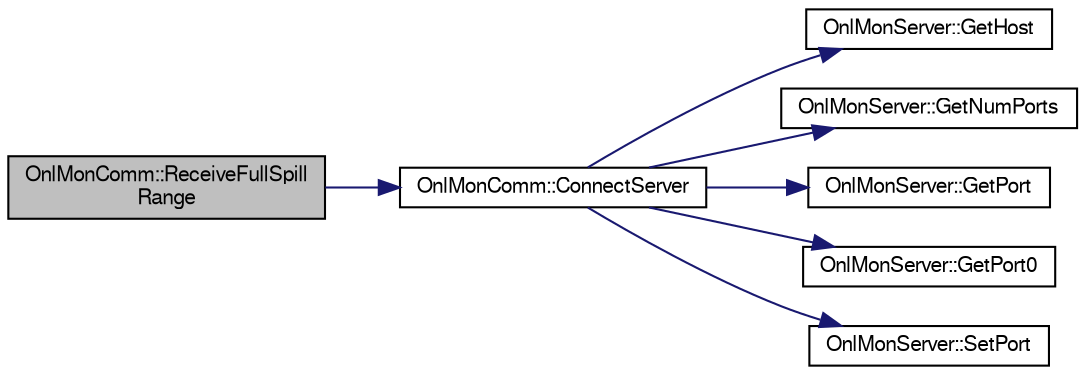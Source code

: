 digraph "OnlMonComm::ReceiveFullSpillRange"
{
  bgcolor="transparent";
  edge [fontname="FreeSans",fontsize="10",labelfontname="FreeSans",labelfontsize="10"];
  node [fontname="FreeSans",fontsize="10",shape=record];
  rankdir="LR";
  Node1 [label="OnlMonComm::ReceiveFullSpill\lRange",height=0.2,width=0.4,color="black", fillcolor="grey75", style="filled" fontcolor="black"];
  Node1 -> Node2 [color="midnightblue",fontsize="10",style="solid",fontname="FreeSans"];
  Node2 [label="OnlMonComm::ConnectServer",height=0.2,width=0.4,color="black",URL="$d9/d95/classOnlMonComm.html#a91f9642e78353475eefc888c326a6c4b"];
  Node2 -> Node3 [color="midnightblue",fontsize="10",style="solid",fontname="FreeSans"];
  Node3 [label="OnlMonServer::GetHost",height=0.2,width=0.4,color="black",URL="$d8/d38/classOnlMonServer.html#a1e7b873bc5d67dcede30725ad2cafd6c"];
  Node2 -> Node4 [color="midnightblue",fontsize="10",style="solid",fontname="FreeSans"];
  Node4 [label="OnlMonServer::GetNumPorts",height=0.2,width=0.4,color="black",URL="$d8/d38/classOnlMonServer.html#aa93416503a6a72a123a336dc827b6f41"];
  Node2 -> Node5 [color="midnightblue",fontsize="10",style="solid",fontname="FreeSans"];
  Node5 [label="OnlMonServer::GetPort",height=0.2,width=0.4,color="black",URL="$d8/d38/classOnlMonServer.html#a127778f90627b20bb428496ca7cfd6b9"];
  Node2 -> Node6 [color="midnightblue",fontsize="10",style="solid",fontname="FreeSans"];
  Node6 [label="OnlMonServer::GetPort0",height=0.2,width=0.4,color="black",URL="$d8/d38/classOnlMonServer.html#a52de76d27f9e8745d0c35f97e5970fbb"];
  Node2 -> Node7 [color="midnightblue",fontsize="10",style="solid",fontname="FreeSans"];
  Node7 [label="OnlMonServer::SetPort",height=0.2,width=0.4,color="black",URL="$d8/d38/classOnlMonServer.html#a6ec9ddf73836595d0fa269d5196898b6"];
}
